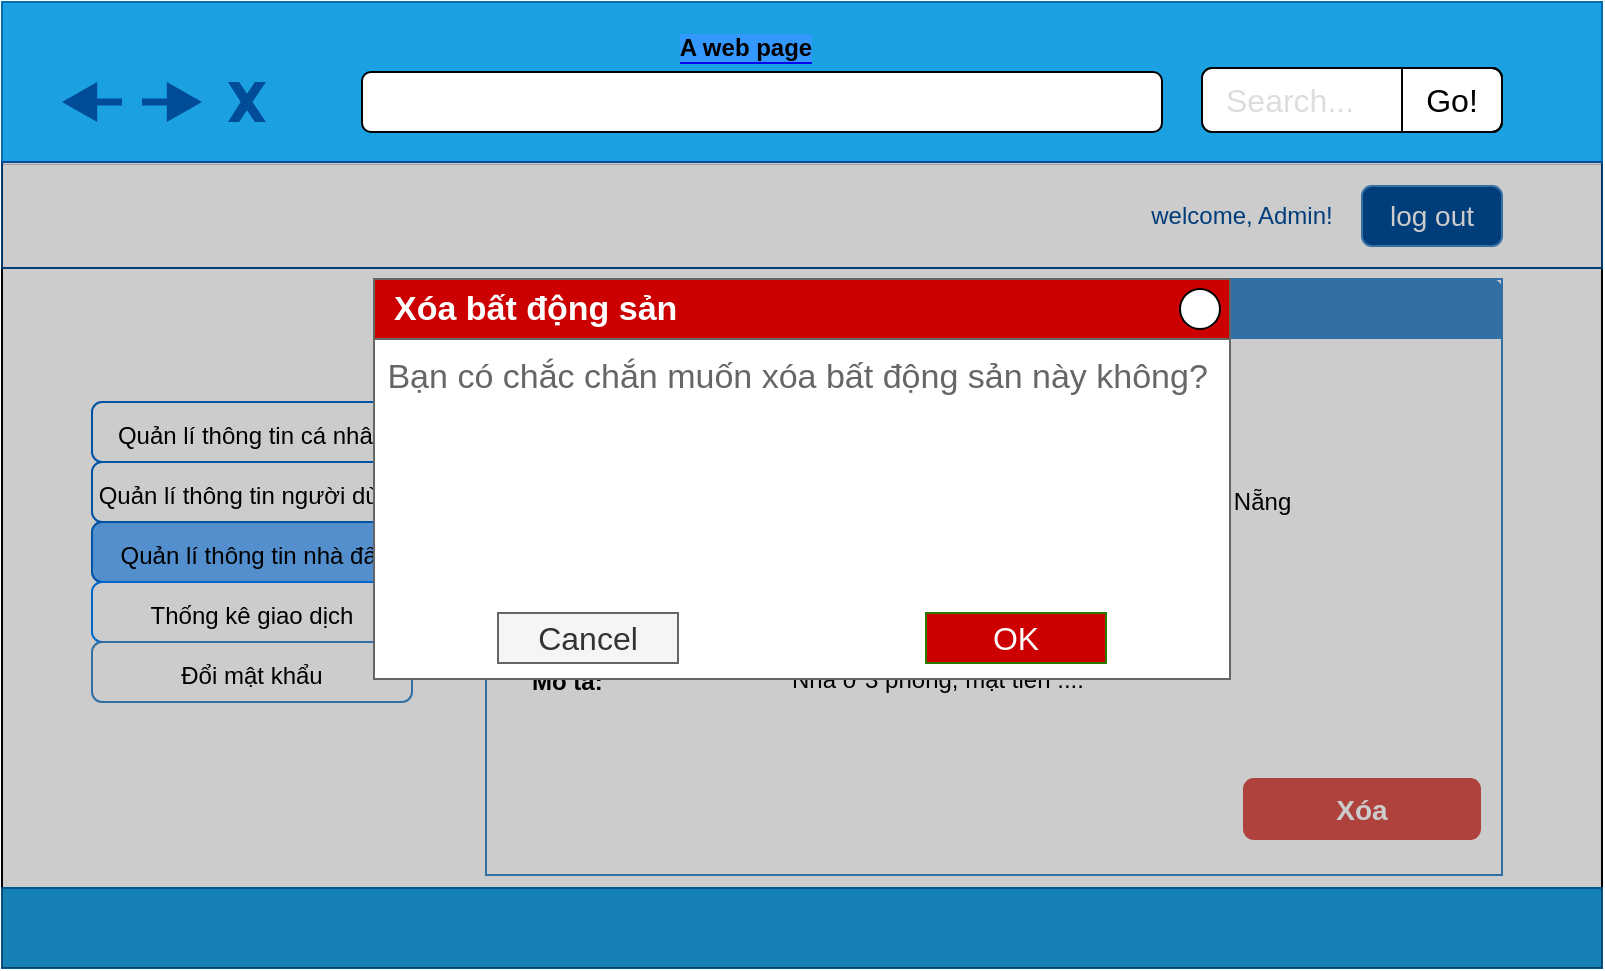 <mxfile version="12.0.0" type="github" pages="1"><diagram id="NH0De1h8tEdP9LOJbd18" name="Page-1"><mxGraphModel dx="1408" dy="779" grid="1" gridSize="10" guides="1" tooltips="1" connect="1" arrows="1" fold="1" page="1" pageScale="1" pageWidth="827" pageHeight="1169" math="0" shadow="0"><root><mxCell id="0"/><mxCell id="1" parent="0"/><mxCell id="H4DDcBMJjKnxO3FUkKOn-1" value="" style="rounded=0;whiteSpace=wrap;html=1;fillColor=#FFFFFF;" parent="1" vertex="1"><mxGeometry y="28" width="800" height="482" as="geometry"/></mxCell><mxCell id="H4DDcBMJjKnxO3FUkKOn-5" value="" style="rounded=0;whiteSpace=wrap;html=1;fillColor=#1ba1e2;strokeColor=#006EAF;fontColor=#ffffff;" parent="1" vertex="1"><mxGeometry y="27" width="800" height="80" as="geometry"/></mxCell><mxCell id="H4DDcBMJjKnxO3FUkKOn-6" value="" style="rounded=0;whiteSpace=wrap;html=1;fillColor=#1ba1e2;strokeColor=#006EAF;fontColor=#ffffff;" parent="1" vertex="1"><mxGeometry y="470" width="800" height="40" as="geometry"/></mxCell><mxCell id="H4DDcBMJjKnxO3FUkKOn-8" value="" style="rounded=1;whiteSpace=wrap;html=1;" parent="1" vertex="1"><mxGeometry x="180" y="62" width="400" height="30" as="geometry"/></mxCell><mxCell id="H4DDcBMJjKnxO3FUkKOn-29" value="Search..." style="html=1;shadow=0;shape=mxgraph.bootstrap.rrect;fillColor=#ffffff;rSize=5;strokeColor=#000000;align=left;spacingLeft=10;fontSize=16;fontColor=#dddddd;whiteSpace=wrap;" parent="1" vertex="1"><mxGeometry x="600" y="60" width="150" height="32" as="geometry"/></mxCell><mxCell id="H4DDcBMJjKnxO3FUkKOn-30" value="Go!" style="html=1;shadow=0;dashed=0;shape=mxgraph.bootstrap.rightButton;rSize=5;strokeColor=#000000;fillColor=none;fontSize=16;whiteSpace=wrap;resizeHeight=1;" parent="H4DDcBMJjKnxO3FUkKOn-29" vertex="1"><mxGeometry x="1" width="50" height="32" relative="1" as="geometry"><mxPoint x="-50" as="offset"/></mxGeometry></mxCell><mxCell id="H4DDcBMJjKnxO3FUkKOn-37" value="" style="verticalLabelPosition=bottom;verticalAlign=top;html=1;shape=mxgraph.basic.x;strokeColor=none;fillColor=#004C99;fontColor=#ffffff;" parent="1" vertex="1"><mxGeometry x="113" y="67" width="19" height="20" as="geometry"/></mxCell><mxCell id="H4DDcBMJjKnxO3FUkKOn-39" value="" style="shape=image;html=1;verticalAlign=top;verticalLabelPosition=bottom;labelBackgroundColor=#ffffff;imageAspect=0;aspect=fixed;image=https://cdn0.iconfinder.com/data/icons/my-house-1/512/09-house-128.png;fillColor=#0000FF;" parent="1" vertex="1"><mxGeometry x="140" y="62" width="30" height="30" as="geometry"/></mxCell><mxCell id="H4DDcBMJjKnxO3FUkKOn-49" value="" style="html=1;shadow=0;dashed=0;align=center;verticalAlign=middle;shape=mxgraph.arrows2.arrow;dy=0.82;dx=17.6;flipH=1;notch=0;labelBackgroundColor=#0000ff;fillColor=#004C99;strokeColor=none;" parent="1" vertex="1"><mxGeometry x="30" y="67" width="30" height="20" as="geometry"/></mxCell><mxCell id="H4DDcBMJjKnxO3FUkKOn-53" value="" style="html=1;shadow=0;dashed=0;align=center;verticalAlign=middle;shape=mxgraph.arrows2.arrow;dy=0.82;dx=17.6;flipH=1;notch=0;labelBackgroundColor=#0000ff;fillColor=#004C99;strokeColor=none;rotation=180;" parent="1" vertex="1"><mxGeometry x="70" y="67" width="30" height="20" as="geometry"/></mxCell><mxCell id="H4DDcBMJjKnxO3FUkKOn-56" value="&lt;b style=&quot;background-color: rgb(51 , 153 , 255)&quot;&gt;A web page&lt;/b&gt;" style="text;html=1;align=center;verticalAlign=middle;whiteSpace=wrap;rounded=0;labelBackgroundColor=#0000ff;" parent="1" vertex="1"><mxGeometry x="327" y="40" width="90" height="20" as="geometry"/></mxCell><mxCell id="cFiAQLyp_G1X_QWSbdbf-6" value="" style="rounded=0;whiteSpace=wrap;html=1;strokeColor=#004C99;" parent="1" vertex="1"><mxGeometry y="107" width="800" height="53" as="geometry"/></mxCell><mxCell id="cFiAQLyp_G1X_QWSbdbf-7" value="log out" style="html=1;shadow=0;dashed=0;shape=mxgraph.bootstrap.rrect;rSize=5;fillColor=#004C99;align=center;strokeColor=#3D8BCD;fontColor=#ffffff;fontSize=14;whiteSpace=wrap;" parent="1" vertex="1"><mxGeometry x="680" y="119" width="70" height="30" as="geometry"/></mxCell><mxCell id="cFiAQLyp_G1X_QWSbdbf-8" value="&lt;font color=&quot;#004c99&quot;&gt;welcome, Admin!&lt;/font&gt;" style="text;html=1;strokeColor=none;fillColor=#FFFFFF;align=center;verticalAlign=middle;whiteSpace=wrap;rounded=0;" parent="1" vertex="1"><mxGeometry x="570" y="124" width="100" height="20" as="geometry"/></mxCell><mxCell id="6NtRQZqY0L_buCPkxZ3Z-6" value="&lt;font style=&quot;font-size: 12px&quot;&gt;Quản lí thông tin cá nhân&lt;/font&gt;" style="html=1;shadow=0;dashed=0;shape=mxgraph.bootstrap.rrect;rSize=5;strokeColor=#0066CC;fillColor=#ffffff;align=center;fontSize=16;whiteSpace=wrap;" parent="1" vertex="1"><mxGeometry x="45" y="227" width="160" height="30" as="geometry"/></mxCell><mxCell id="6NtRQZqY0L_buCPkxZ3Z-7" value="&lt;span style=&quot;white-space: normal&quot;&gt;&lt;font style=&quot;font-size: 12px&quot;&gt;Quản lí thông tin người dùng&lt;/font&gt;&lt;/span&gt;" style="html=1;shadow=0;dashed=0;shape=mxgraph.bootstrap.rrect;rSize=5;align=center;fontSize=16;whiteSpace=wrap;strokeColor=#0066CC;" parent="1" vertex="1"><mxGeometry x="45" y="257" width="160" height="30" as="geometry"/></mxCell><mxCell id="6NtRQZqY0L_buCPkxZ3Z-8" value="&lt;span style=&quot;font-size: 12px&quot;&gt;Quản lí thông tin nhà đất&lt;/span&gt;" style="html=1;shadow=0;dashed=0;shape=mxgraph.bootstrap.rrect;rSize=5;strokeColor=#0066CC;fillColor=#66B2FF;align=center;fontSize=16;whiteSpace=wrap;" parent="1" vertex="1"><mxGeometry x="45" y="287" width="160" height="30" as="geometry"/></mxCell><mxCell id="6NtRQZqY0L_buCPkxZ3Z-9" value="&lt;span style=&quot;font-size: 12px&quot;&gt;Thống kê giao dịch&lt;/span&gt;" style="html=1;shadow=0;dashed=0;shape=mxgraph.bootstrap.rrect;rSize=5;strokeColor=#007FFF;fillColor=#ffffff;align=center;fontSize=16;whiteSpace=wrap;" parent="1" vertex="1"><mxGeometry x="45" y="317" width="160" height="30" as="geometry"/></mxCell><mxCell id="6NtRQZqY0L_buCPkxZ3Z-10" value="&lt;font style=&quot;font-size: 12px&quot;&gt;Đổi mật khẩu&lt;/font&gt;" style="html=1;shadow=0;dashed=0;shape=mxgraph.bootstrap.rrect;rSize=5;strokeColor=#3D8BCD;fillColor=#FFFFFF;align=center;fontSize=16;whiteSpace=wrap;" parent="1" vertex="1"><mxGeometry x="45" y="347" width="160" height="30" as="geometry"/></mxCell><mxCell id="0vo9s8aSdZT9J5V_EEXF-25" value="" style="text;html=1;strokeColor=#3D8BCD;fillColor=#ffffff;align=center;verticalAlign=middle;whiteSpace=wrap;rounded=0;shadow=0;dashed=0;fontFamily=Helvetica;fontSize=12;fontColor=#f0f0f0;fontStyle=1" parent="1" vertex="1"><mxGeometry x="242" y="165.5" width="508" height="298" as="geometry"/></mxCell><mxCell id="0vo9s8aSdZT9J5V_EEXF-26" value="Xem chi tiết thông tin bất động sản&amp;nbsp;" style="html=1;shadow=0;dashed=0;shape=mxgraph.bootstrap.topButton;rSize=5;strokeColor=none;fillColor=#3D8BCD;fontColor=#ffffff;fontSize=14;fontStyle=1;align=left;spacingLeft=10;whiteSpace=wrap;resizeWidth=1;" parent="0vo9s8aSdZT9J5V_EEXF-25" vertex="1"><mxGeometry width="508.0" height="30" relative="1" as="geometry"/></mxCell><mxCell id="0vo9s8aSdZT9J5V_EEXF-27" value="Mã BĐS :" style="text;html=1;strokeColor=none;fillColor=none;align=left;verticalAlign=middle;whiteSpace=wrap;rounded=0;fontStyle=1" parent="0vo9s8aSdZT9J5V_EEXF-25" vertex="1"><mxGeometry x="21" y="39" width="99" height="21" as="geometry"/></mxCell><mxCell id="0vo9s8aSdZT9J5V_EEXF-29" value="Địa chỉ:" style="text;html=1;strokeColor=none;fillColor=none;align=left;verticalAlign=middle;whiteSpace=wrap;rounded=0;fontStyle=1" parent="0vo9s8aSdZT9J5V_EEXF-25" vertex="1"><mxGeometry x="21" y="100.5" width="99" height="21" as="geometry"/></mxCell><mxCell id="0vo9s8aSdZT9J5V_EEXF-36" value="D102319" style="text;html=1;strokeColor=none;fillColor=none;align=left;verticalAlign=middle;whiteSpace=wrap;rounded=0;" parent="0vo9s8aSdZT9J5V_EEXF-25" vertex="1"><mxGeometry x="150" y="40" width="340" height="21" as="geometry"/></mxCell><mxCell id="0vo9s8aSdZT9J5V_EEXF-38" value="80 Hồ Tùng Mậu, quận Liên Chiểu, tp Đà Nẵng" style="text;html=1;strokeColor=none;fillColor=none;align=left;verticalAlign=middle;whiteSpace=wrap;rounded=0;" parent="0vo9s8aSdZT9J5V_EEXF-25" vertex="1"><mxGeometry x="150" y="94" width="321" height="34" as="geometry"/></mxCell><mxCell id="0vo9s8aSdZT9J5V_EEXF-48" value="Mã NB :" style="text;html=1;strokeColor=none;fillColor=none;align=left;verticalAlign=middle;whiteSpace=wrap;rounded=0;fontStyle=1" parent="0vo9s8aSdZT9J5V_EEXF-25" vertex="1"><mxGeometry x="21" y="70.5" width="99" height="21" as="geometry"/></mxCell><mxCell id="0vo9s8aSdZT9J5V_EEXF-49" value="NB05" style="text;html=1;strokeColor=none;fillColor=none;align=left;verticalAlign=middle;whiteSpace=wrap;rounded=0;" parent="0vo9s8aSdZT9J5V_EEXF-25" vertex="1"><mxGeometry x="151" y="71.5" width="340" height="21" as="geometry"/></mxCell><mxCell id="0vo9s8aSdZT9J5V_EEXF-50" value="Diện tích:&amp;nbsp;" style="text;html=1;strokeColor=none;fillColor=none;align=left;verticalAlign=middle;whiteSpace=wrap;rounded=0;fontStyle=1" parent="0vo9s8aSdZT9J5V_EEXF-25" vertex="1"><mxGeometry x="21" y="136.5" width="99" height="21" as="geometry"/></mxCell><mxCell id="0vo9s8aSdZT9J5V_EEXF-51" value="Loại hình:&amp;nbsp;" style="text;html=1;strokeColor=none;fillColor=none;align=left;verticalAlign=middle;whiteSpace=wrap;rounded=0;fontStyle=1" parent="0vo9s8aSdZT9J5V_EEXF-25" vertex="1"><mxGeometry x="21" y="160.5" width="99" height="21" as="geometry"/></mxCell><mxCell id="0vo9s8aSdZT9J5V_EEXF-52" value="Mô tả:&amp;nbsp;" style="text;html=1;strokeColor=none;fillColor=none;align=left;verticalAlign=middle;whiteSpace=wrap;rounded=0;fontStyle=1" parent="0vo9s8aSdZT9J5V_EEXF-25" vertex="1"><mxGeometry x="21" y="190.5" width="99" height="21" as="geometry"/></mxCell><mxCell id="0vo9s8aSdZT9J5V_EEXF-53" value="100m2" style="text;html=1;strokeColor=none;fillColor=none;align=left;verticalAlign=middle;whiteSpace=wrap;rounded=0;" parent="0vo9s8aSdZT9J5V_EEXF-25" vertex="1"><mxGeometry x="151" y="141" width="340" height="21" as="geometry"/></mxCell><mxCell id="0vo9s8aSdZT9J5V_EEXF-72" value="Nhà ở 3 phòng, mặt tiền ...." style="text;html=1;strokeColor=none;fillColor=none;align=left;verticalAlign=top;whiteSpace=wrap;rounded=0;" parent="0vo9s8aSdZT9J5V_EEXF-25" vertex="1"><mxGeometry x="151" y="186" width="340" height="64" as="geometry"/></mxCell><mxCell id="0vo9s8aSdZT9J5V_EEXF-74" value="&lt;b&gt;Xóa&lt;/b&gt;" style="html=1;shadow=0;dashed=0;shape=mxgraph.bootstrap.rrect;rSize=5;fillColor=#DB524C;align=center;strokeColor=#DB524C;fontColor=#ffffff;fontSize=14;whiteSpace=wrap;" parent="0vo9s8aSdZT9J5V_EEXF-25" vertex="1"><mxGeometry x="379" y="250" width="118" height="30" as="geometry"/></mxCell><mxCell id="0vo9s8aSdZT9J5V_EEXF-71" value="Nhà ở" style="text;html=1;strokeColor=none;fillColor=none;align=left;verticalAlign=middle;whiteSpace=wrap;rounded=0;" parent="1" vertex="1"><mxGeometry x="393" y="326" width="340" height="21" as="geometry"/></mxCell><mxCell id="2Rj_cnmGM7JPC0ZrTzmm-1" value="" style="rounded=0;whiteSpace=wrap;html=1;align=left;labelBackgroundColor=none;noLabel=1;fontColor=none;fillColor=#000000;opacity=20;" parent="1" vertex="1"><mxGeometry y="108" width="800" height="402" as="geometry"/></mxCell><mxCell id="2Rj_cnmGM7JPC0ZrTzmm-10" value="&amp;nbsp;Bạn có chắc chắn muốn xóa bất động sản này không?" style="strokeWidth=1;shadow=0;dashed=0;align=left;html=1;shape=mxgraph.mockup.containers.rrect;rSize=0;strokeColor=#666666;fontColor=#666666;fontSize=17;verticalAlign=top;whiteSpace=wrap;fillColor=#ffffff;spacingTop=32;labelBackgroundColor=none;" parent="1" vertex="1"><mxGeometry x="186" y="165.5" width="428" height="200" as="geometry"/></mxCell><mxCell id="2Rj_cnmGM7JPC0ZrTzmm-11" value="&lt;b&gt;&lt;font color=&quot;#ffffff&quot;&gt;Xóa bất động sản&lt;/font&gt;&lt;/b&gt;" style="strokeWidth=1;shadow=0;dashed=0;align=center;html=1;shape=mxgraph.mockup.containers.rrect;rSize=0;fontSize=17;fontColor=#333333;strokeColor=#666666;align=left;spacingLeft=8;fillColor=#CC0000;resizeWidth=1;" parent="2Rj_cnmGM7JPC0ZrTzmm-10" vertex="1"><mxGeometry width="428" height="30" relative="1" as="geometry"/></mxCell><mxCell id="2Rj_cnmGM7JPC0ZrTzmm-12" value="" style="shape=ellipse;resizable=0;html=1;" parent="2Rj_cnmGM7JPC0ZrTzmm-11" vertex="1"><mxGeometry x="1" y="0.5" width="20" height="20" relative="1" as="geometry"><mxPoint x="-25" y="-10" as="offset"/></mxGeometry></mxCell><mxCell id="2Rj_cnmGM7JPC0ZrTzmm-13" value="Cancel" style="strokeWidth=1;shadow=0;dashed=0;align=center;html=1;shape=mxgraph.mockup.containers.rrect;rSize=0;fontSize=16;fontColor=#333333;strokeColor=#666666;whiteSpace=wrap;fillColor=#f5f5f5;" parent="2Rj_cnmGM7JPC0ZrTzmm-10" vertex="1"><mxGeometry x="0.25" y="1" width="90" height="25" relative="1" as="geometry"><mxPoint x="-45" y="-33" as="offset"/></mxGeometry></mxCell><mxCell id="2Rj_cnmGM7JPC0ZrTzmm-14" value="OK" style="strokeWidth=1;shadow=0;dashed=0;align=center;html=1;shape=mxgraph.mockup.containers.rrect;rSize=0;fontSize=16;fontColor=#ffffff;strokeColor=#2D7600;whiteSpace=wrap;fillColor=#CC0000;" parent="2Rj_cnmGM7JPC0ZrTzmm-10" vertex="1"><mxGeometry x="0.75" y="1" width="90" height="25" relative="1" as="geometry"><mxPoint x="-45" y="-33" as="offset"/></mxGeometry></mxCell></root></mxGraphModel></diagram></mxfile>